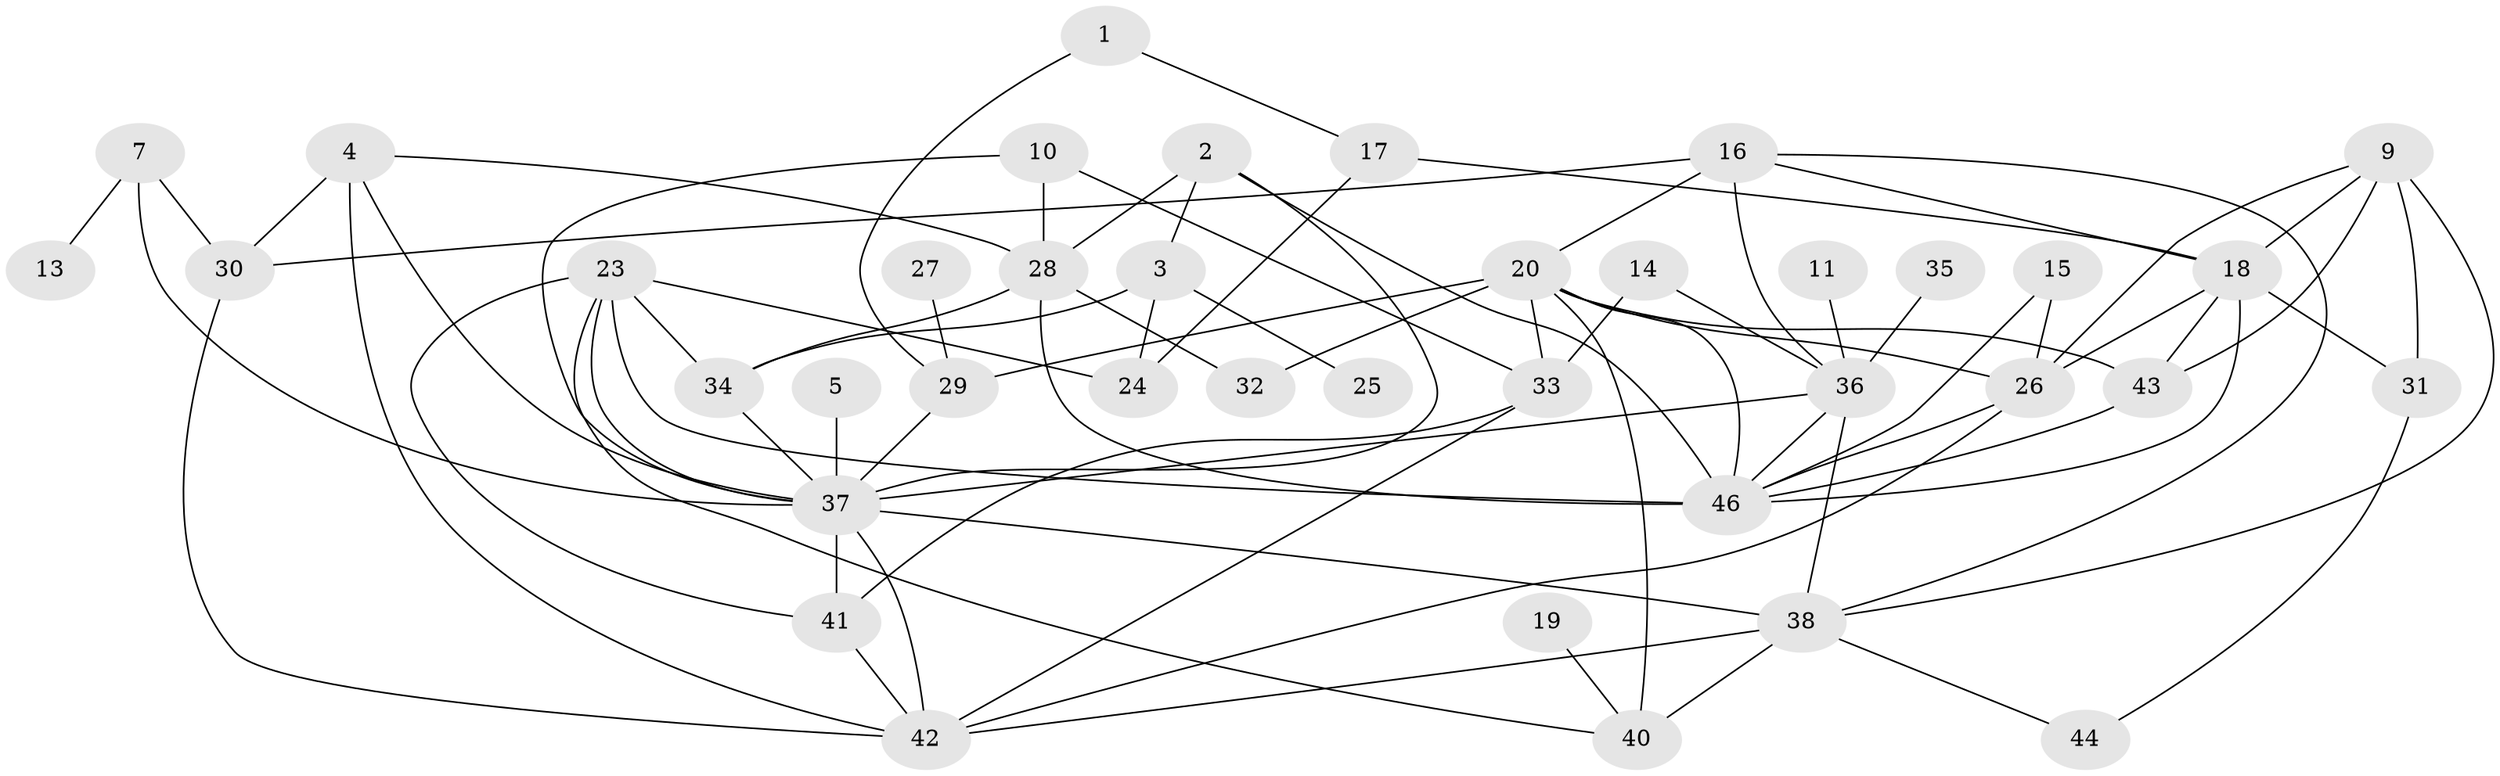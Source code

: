 // original degree distribution, {5: 0.12087912087912088, 3: 0.23076923076923078, 2: 0.15384615384615385, 1: 0.17582417582417584, 4: 0.18681318681318682, 6: 0.06593406593406594, 0: 0.06593406593406594}
// Generated by graph-tools (version 1.1) at 2025/49/03/09/25 03:49:06]
// undirected, 39 vertices, 79 edges
graph export_dot {
graph [start="1"]
  node [color=gray90,style=filled];
  1;
  2;
  3;
  4;
  5;
  7;
  9;
  10;
  11;
  13;
  14;
  15;
  16;
  17;
  18;
  19;
  20;
  23;
  24;
  25;
  26;
  27;
  28;
  29;
  30;
  31;
  32;
  33;
  34;
  35;
  36;
  37;
  38;
  40;
  41;
  42;
  43;
  44;
  46;
  1 -- 17 [weight=1.0];
  1 -- 29 [weight=1.0];
  2 -- 3 [weight=1.0];
  2 -- 28 [weight=1.0];
  2 -- 37 [weight=1.0];
  2 -- 46 [weight=1.0];
  3 -- 24 [weight=1.0];
  3 -- 25 [weight=1.0];
  3 -- 34 [weight=1.0];
  4 -- 28 [weight=1.0];
  4 -- 30 [weight=1.0];
  4 -- 37 [weight=1.0];
  4 -- 42 [weight=1.0];
  5 -- 37 [weight=1.0];
  7 -- 13 [weight=1.0];
  7 -- 30 [weight=1.0];
  7 -- 37 [weight=1.0];
  9 -- 18 [weight=1.0];
  9 -- 26 [weight=1.0];
  9 -- 31 [weight=1.0];
  9 -- 38 [weight=1.0];
  9 -- 43 [weight=1.0];
  10 -- 28 [weight=1.0];
  10 -- 33 [weight=1.0];
  10 -- 37 [weight=1.0];
  11 -- 36 [weight=1.0];
  14 -- 33 [weight=1.0];
  14 -- 36 [weight=1.0];
  15 -- 26 [weight=1.0];
  15 -- 46 [weight=1.0];
  16 -- 18 [weight=1.0];
  16 -- 20 [weight=1.0];
  16 -- 30 [weight=1.0];
  16 -- 36 [weight=1.0];
  16 -- 38 [weight=1.0];
  17 -- 18 [weight=1.0];
  17 -- 24 [weight=1.0];
  18 -- 26 [weight=1.0];
  18 -- 31 [weight=1.0];
  18 -- 43 [weight=1.0];
  18 -- 46 [weight=1.0];
  19 -- 40 [weight=1.0];
  20 -- 26 [weight=1.0];
  20 -- 29 [weight=1.0];
  20 -- 32 [weight=1.0];
  20 -- 33 [weight=1.0];
  20 -- 40 [weight=1.0];
  20 -- 43 [weight=1.0];
  20 -- 46 [weight=1.0];
  23 -- 24 [weight=1.0];
  23 -- 34 [weight=1.0];
  23 -- 37 [weight=1.0];
  23 -- 40 [weight=1.0];
  23 -- 41 [weight=1.0];
  23 -- 46 [weight=1.0];
  26 -- 42 [weight=1.0];
  26 -- 46 [weight=2.0];
  27 -- 29 [weight=1.0];
  28 -- 32 [weight=1.0];
  28 -- 34 [weight=1.0];
  28 -- 46 [weight=1.0];
  29 -- 37 [weight=1.0];
  30 -- 42 [weight=1.0];
  31 -- 44 [weight=1.0];
  33 -- 41 [weight=1.0];
  33 -- 42 [weight=1.0];
  34 -- 37 [weight=1.0];
  35 -- 36 [weight=1.0];
  36 -- 37 [weight=1.0];
  36 -- 38 [weight=1.0];
  36 -- 46 [weight=1.0];
  37 -- 38 [weight=1.0];
  37 -- 41 [weight=1.0];
  37 -- 42 [weight=1.0];
  38 -- 40 [weight=2.0];
  38 -- 42 [weight=1.0];
  38 -- 44 [weight=1.0];
  41 -- 42 [weight=1.0];
  43 -- 46 [weight=1.0];
}
